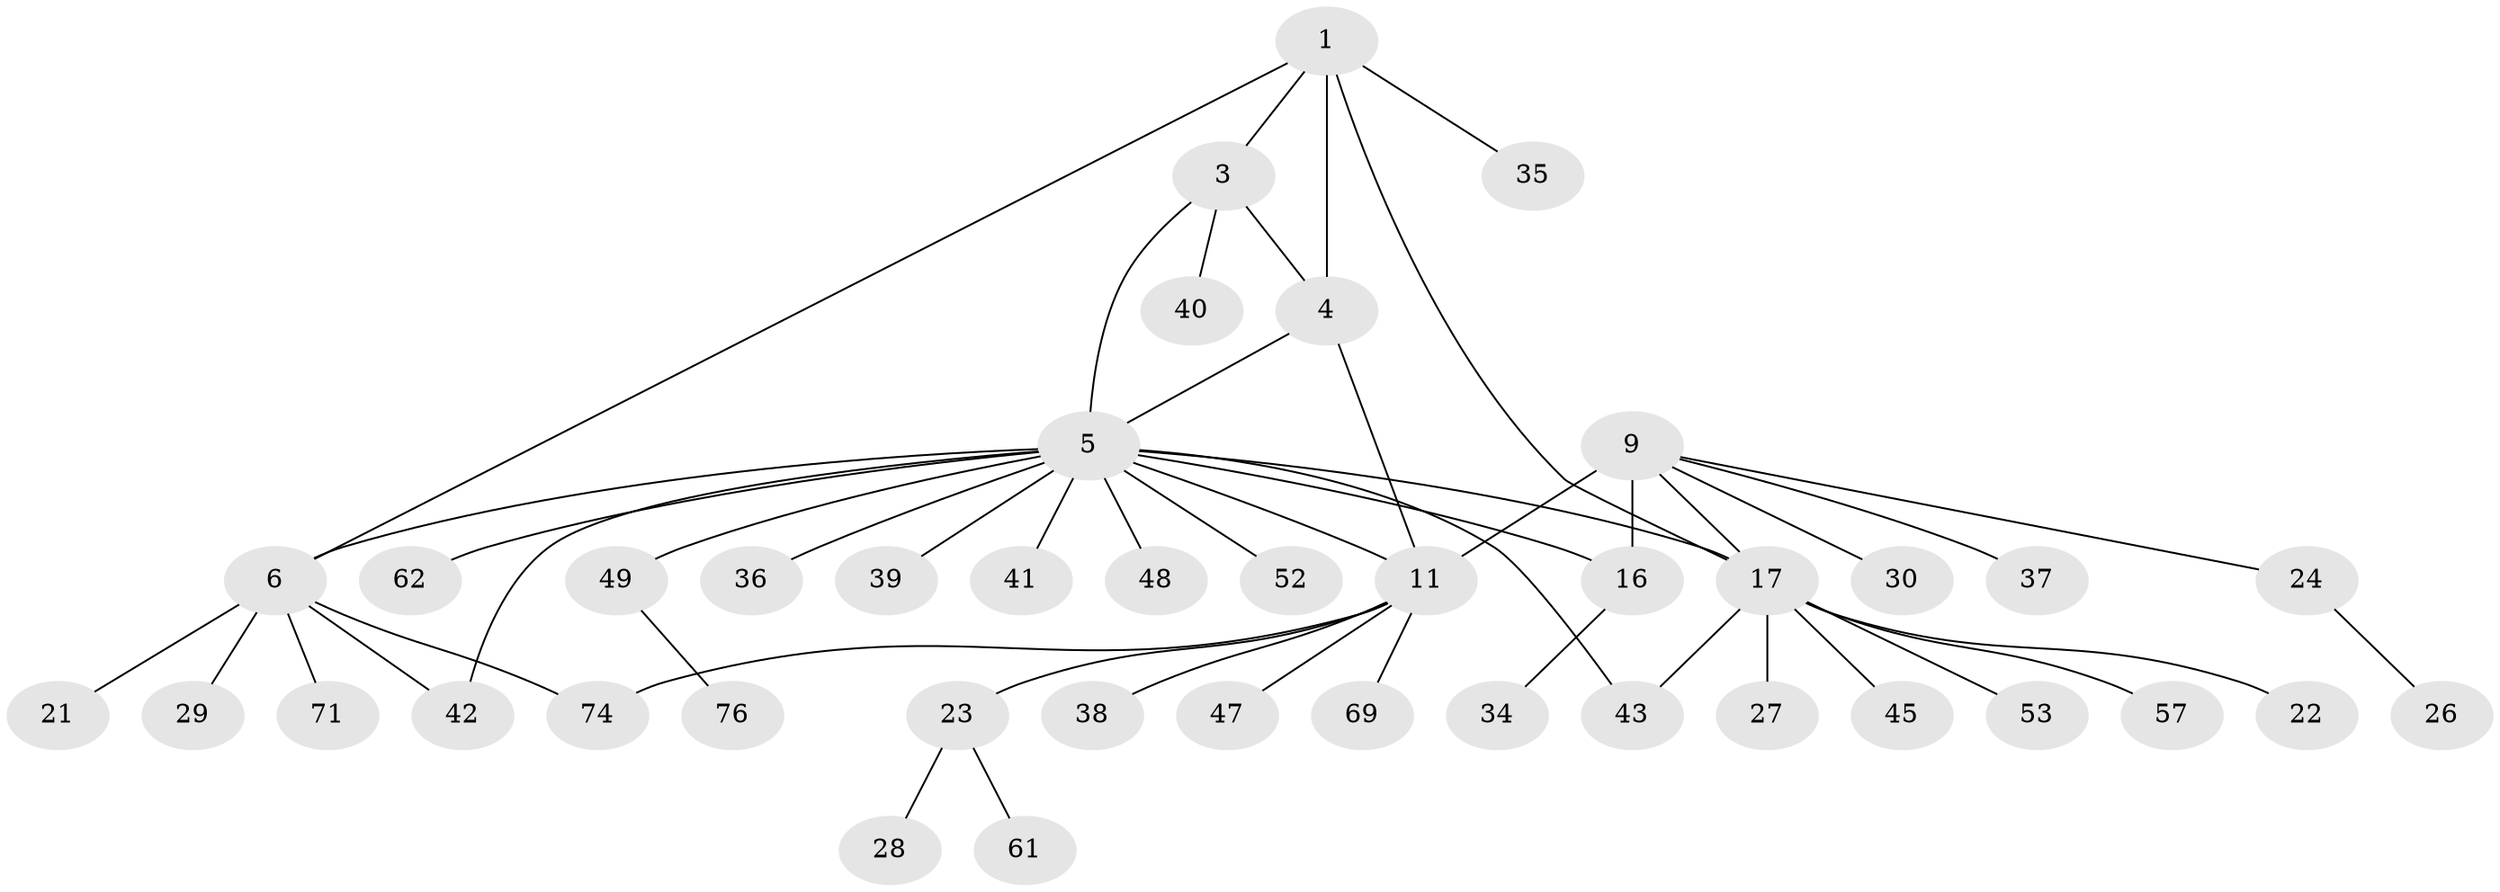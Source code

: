 // original degree distribution, {4: 0.024390243902439025, 6: 0.06097560975609756, 8: 0.036585365853658534, 5: 0.04878048780487805, 3: 0.04878048780487805, 9: 0.012195121951219513, 10: 0.012195121951219513, 7: 0.04878048780487805, 1: 0.5487804878048781, 2: 0.15853658536585366}
// Generated by graph-tools (version 1.1) at 2025/16/03/09/25 04:16:01]
// undirected, 41 vertices, 50 edges
graph export_dot {
graph [start="1"]
  node [color=gray90,style=filled];
  1 [super="+2"];
  3 [super="+55+46+66+50"];
  4;
  5 [super="+8+13"];
  6 [super="+7"];
  9 [super="+56+10"];
  11 [super="+12"];
  16 [super="+31+73+25"];
  17 [super="+65+19+18"];
  21;
  22 [super="+33"];
  23;
  24;
  26;
  27;
  28 [super="+32"];
  29;
  30 [super="+51+59"];
  34 [super="+68+80+72"];
  35;
  36;
  37;
  38;
  39 [super="+82"];
  40;
  41;
  42;
  43;
  45;
  47;
  48 [super="+54"];
  49;
  52;
  53;
  57;
  61 [super="+79"];
  62;
  69;
  71;
  74;
  76;
  1 -- 3 [weight=2];
  1 -- 4 [weight=2];
  1 -- 35;
  1 -- 6;
  1 -- 17;
  3 -- 4;
  3 -- 40;
  3 -- 5;
  4 -- 11;
  4 -- 5;
  5 -- 6 [weight=4];
  5 -- 36;
  5 -- 41;
  5 -- 17 [weight=2];
  5 -- 11;
  5 -- 39;
  5 -- 42;
  5 -- 43;
  5 -- 16 [weight=3];
  5 -- 48;
  5 -- 49;
  5 -- 52;
  5 -- 62;
  6 -- 71;
  6 -- 74;
  6 -- 42;
  6 -- 21;
  6 -- 29;
  9 -- 11 [weight=4];
  9 -- 16;
  9 -- 37;
  9 -- 24;
  9 -- 30;
  9 -- 17;
  11 -- 47;
  11 -- 69;
  11 -- 74;
  11 -- 38;
  11 -- 23;
  16 -- 34;
  17 -- 27;
  17 -- 45;
  17 -- 43;
  17 -- 53;
  17 -- 22;
  17 -- 57;
  23 -- 28;
  23 -- 61;
  24 -- 26;
  49 -- 76;
}
